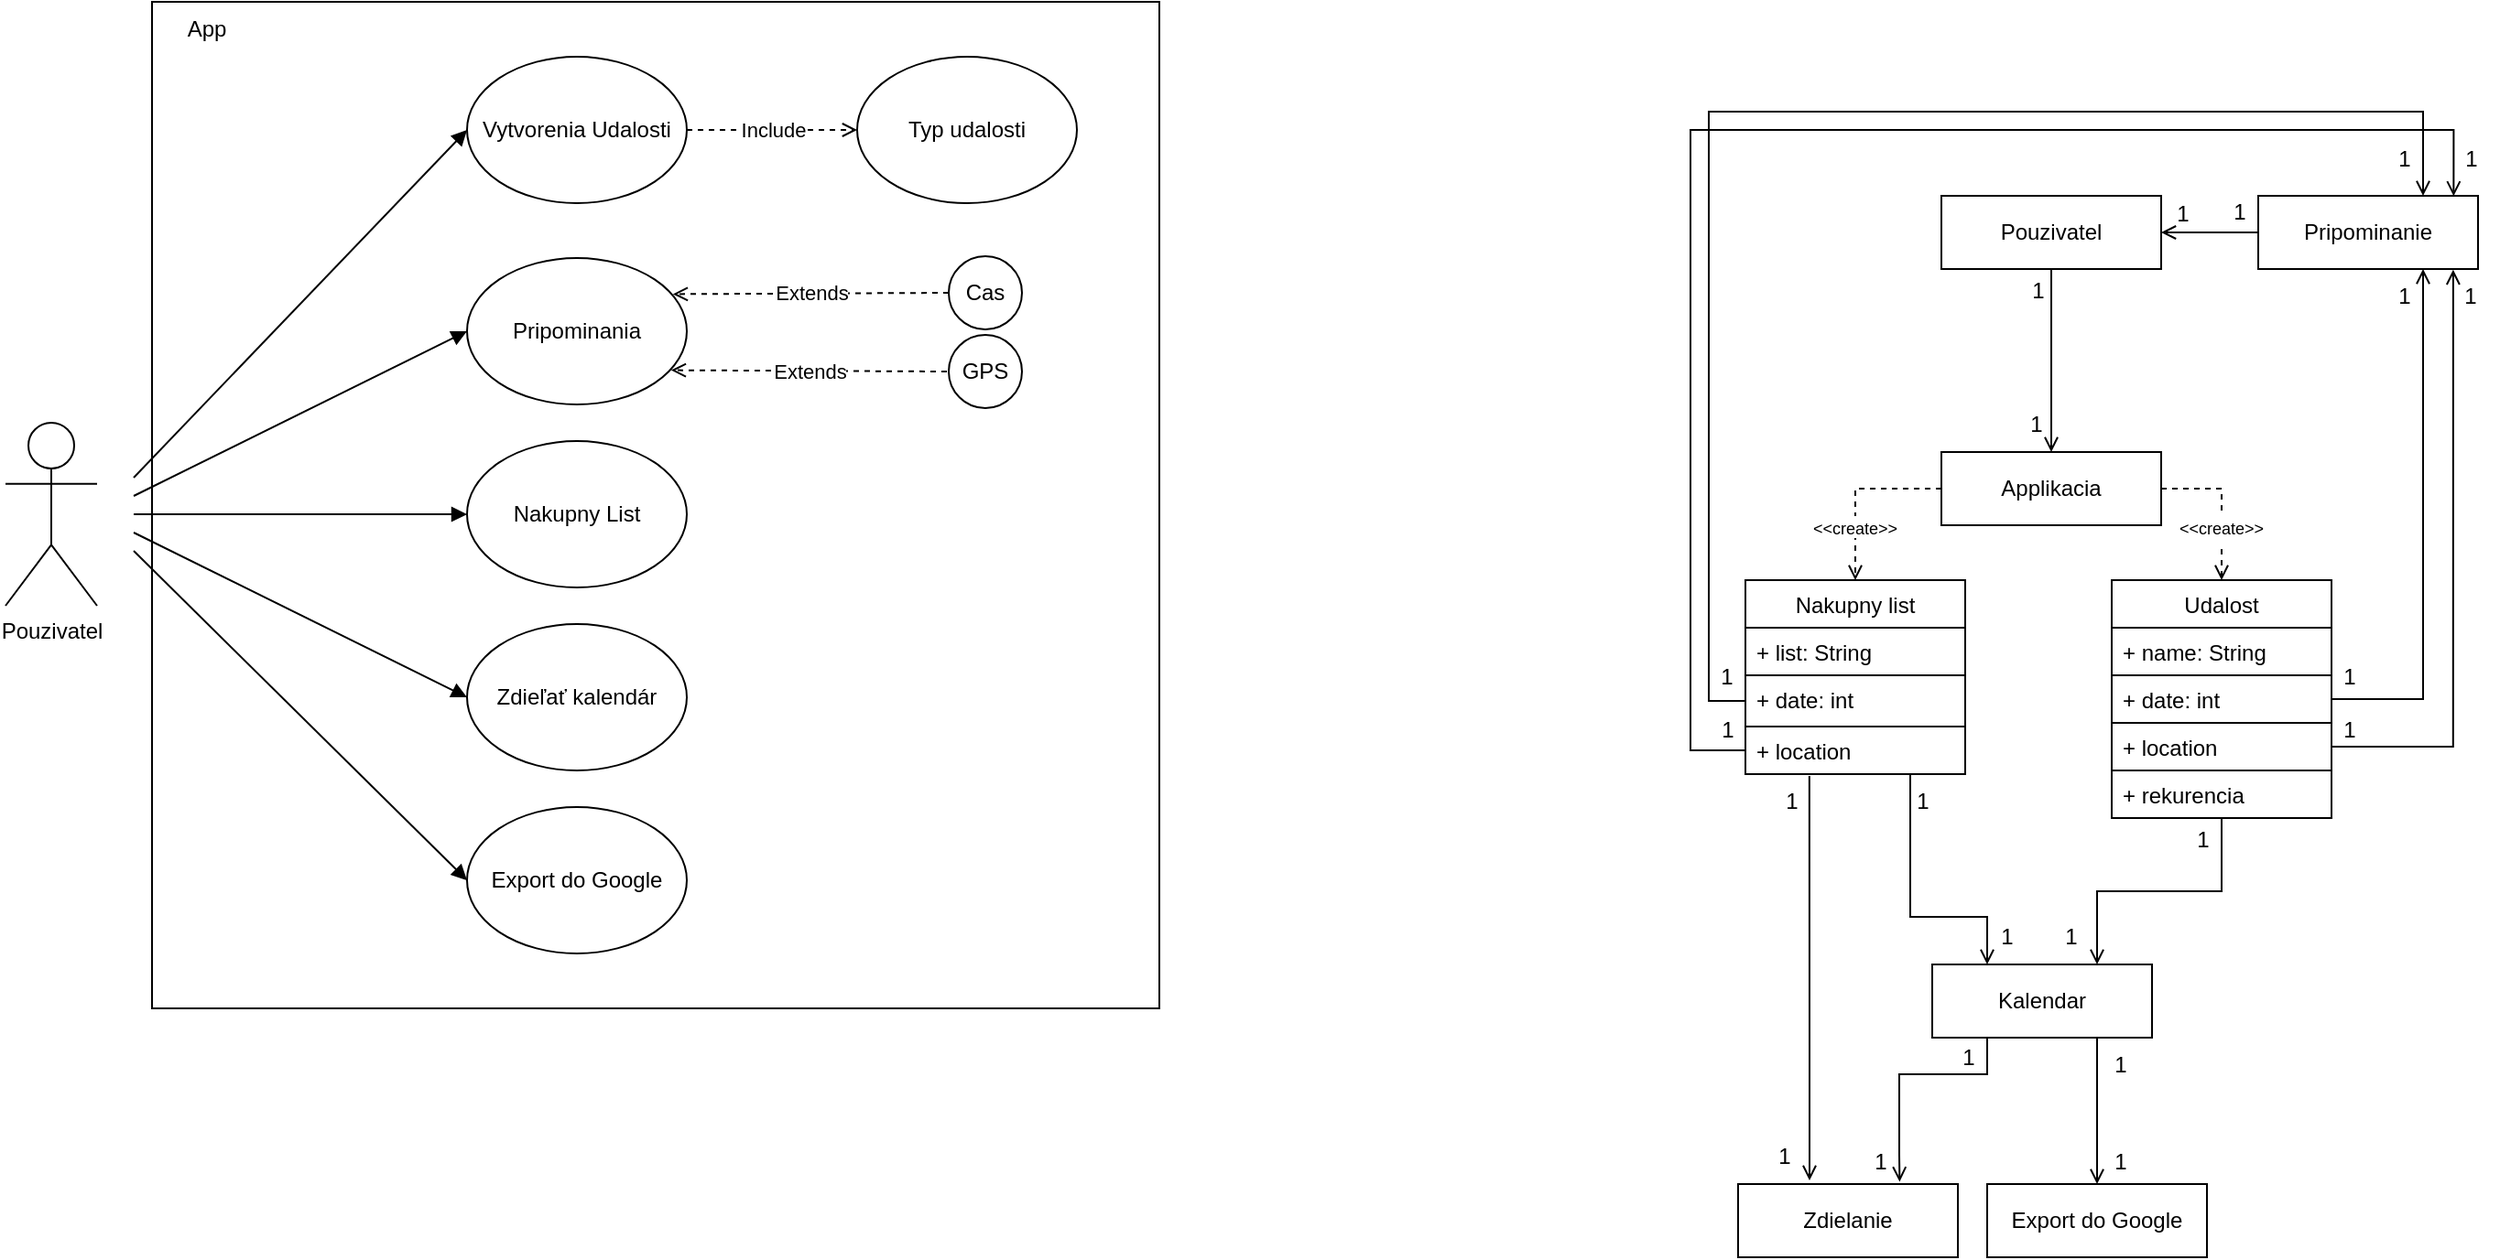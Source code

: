 <mxfile version="20.5.3" type="github">
  <diagram id="YsQUChMxit_Z1SeAfBHY" name="Page-1">
    <mxGraphModel dx="1298" dy="721" grid="1" gridSize="10" guides="1" tooltips="1" connect="1" arrows="1" fold="1" page="1" pageScale="1" pageWidth="850" pageHeight="1100" math="0" shadow="0">
      <root>
        <mxCell id="0" />
        <mxCell id="1" parent="0" />
        <mxCell id="miq3lb_JbVs2y22tPe6I-30" value="" style="whiteSpace=wrap;html=1;aspect=fixed;fillColor=none;" parent="1" vertex="1">
          <mxGeometry x="200" y="20" width="550" height="550" as="geometry" />
        </mxCell>
        <mxCell id="miq3lb_JbVs2y22tPe6I-1" value="Pouzivatel" style="shape=umlActor;verticalLabelPosition=bottom;verticalAlign=top;html=1;outlineConnect=0;" parent="1" vertex="1">
          <mxGeometry x="120" y="250" width="50" height="100" as="geometry" />
        </mxCell>
        <mxCell id="miq3lb_JbVs2y22tPe6I-6" value="Vytvorenia Udalosti" style="ellipse;whiteSpace=wrap;html=1;" parent="1" vertex="1">
          <mxGeometry x="372" y="50" width="120" height="80" as="geometry" />
        </mxCell>
        <mxCell id="miq3lb_JbVs2y22tPe6I-7" value="Nakupny List" style="ellipse;whiteSpace=wrap;html=1;" parent="1" vertex="1">
          <mxGeometry x="372" y="260" width="120" height="80" as="geometry" />
        </mxCell>
        <mxCell id="miq3lb_JbVs2y22tPe6I-8" value="Zdieľať kalendár" style="ellipse;whiteSpace=wrap;html=1;" parent="1" vertex="1">
          <mxGeometry x="372" y="360" width="120" height="80" as="geometry" />
        </mxCell>
        <mxCell id="miq3lb_JbVs2y22tPe6I-9" value="Export do Google" style="ellipse;whiteSpace=wrap;html=1;" parent="1" vertex="1">
          <mxGeometry x="372" y="460" width="120" height="80" as="geometry" />
        </mxCell>
        <mxCell id="miq3lb_JbVs2y22tPe6I-10" value="" style="endArrow=block;html=1;rounded=0;entryX=0;entryY=0.5;entryDx=0;entryDy=0;endFill=1;" parent="1" target="miq3lb_JbVs2y22tPe6I-6" edge="1">
          <mxGeometry width="50" height="50" relative="1" as="geometry">
            <mxPoint x="190" y="280" as="sourcePoint" />
            <mxPoint x="650" y="270" as="targetPoint" />
          </mxGeometry>
        </mxCell>
        <mxCell id="miq3lb_JbVs2y22tPe6I-11" value="" style="endArrow=block;html=1;rounded=0;entryX=0;entryY=0.5;entryDx=0;entryDy=0;endFill=1;" parent="1" target="miq3lb_JbVs2y22tPe6I-7" edge="1">
          <mxGeometry width="50" height="50" relative="1" as="geometry">
            <mxPoint x="190" y="300" as="sourcePoint" />
            <mxPoint x="650" y="290" as="targetPoint" />
          </mxGeometry>
        </mxCell>
        <mxCell id="miq3lb_JbVs2y22tPe6I-12" value="" style="endArrow=block;html=1;rounded=0;entryX=0;entryY=0.5;entryDx=0;entryDy=0;endFill=1;" parent="1" target="miq3lb_JbVs2y22tPe6I-8" edge="1">
          <mxGeometry width="50" height="50" relative="1" as="geometry">
            <mxPoint x="190" y="310" as="sourcePoint" />
            <mxPoint x="650" y="260" as="targetPoint" />
          </mxGeometry>
        </mxCell>
        <mxCell id="miq3lb_JbVs2y22tPe6I-13" value="" style="endArrow=block;html=1;rounded=0;entryX=0;entryY=0.5;entryDx=0;entryDy=0;endFill=1;" parent="1" target="miq3lb_JbVs2y22tPe6I-9" edge="1">
          <mxGeometry width="50" height="50" relative="1" as="geometry">
            <mxPoint x="190" y="320" as="sourcePoint" />
            <mxPoint x="650" y="260" as="targetPoint" />
          </mxGeometry>
        </mxCell>
        <mxCell id="miq3lb_JbVs2y22tPe6I-14" value="Typ udalosti" style="ellipse;whiteSpace=wrap;html=1;" parent="1" vertex="1">
          <mxGeometry x="585" y="50" width="120" height="80" as="geometry" />
        </mxCell>
        <mxCell id="miq3lb_JbVs2y22tPe6I-15" value="Include" style="endArrow=open;html=1;rounded=0;exitX=1;exitY=0.5;exitDx=0;exitDy=0;entryX=0;entryY=0.5;entryDx=0;entryDy=0;dashed=1;endFill=0;" parent="1" source="miq3lb_JbVs2y22tPe6I-6" target="miq3lb_JbVs2y22tPe6I-14" edge="1">
          <mxGeometry width="50" height="50" relative="1" as="geometry">
            <mxPoint x="512" y="310" as="sourcePoint" />
            <mxPoint x="582" y="90" as="targetPoint" />
          </mxGeometry>
        </mxCell>
        <mxCell id="miq3lb_JbVs2y22tPe6I-19" value="Pripominania" style="ellipse;whiteSpace=wrap;html=1;" parent="1" vertex="1">
          <mxGeometry x="372" y="160" width="120" height="80" as="geometry" />
        </mxCell>
        <mxCell id="miq3lb_JbVs2y22tPe6I-21" value="Cas" style="ellipse;whiteSpace=wrap;html=1;" parent="1" vertex="1">
          <mxGeometry x="635" y="159" width="40" height="40" as="geometry" />
        </mxCell>
        <mxCell id="miq3lb_JbVs2y22tPe6I-22" value="GPS" style="ellipse;whiteSpace=wrap;html=1;" parent="1" vertex="1">
          <mxGeometry x="635" y="202" width="40" height="40" as="geometry" />
        </mxCell>
        <mxCell id="miq3lb_JbVs2y22tPe6I-23" value="Extends" style="endArrow=open;html=1;rounded=0;dashed=1;exitX=0;exitY=0.5;exitDx=0;exitDy=0;entryX=1;entryY=0;entryDx=0;entryDy=0;endFill=0;" parent="1" source="miq3lb_JbVs2y22tPe6I-21" edge="1">
          <mxGeometry width="50" height="50" relative="1" as="geometry">
            <mxPoint x="532" y="288" as="sourcePoint" />
            <mxPoint x="484.426" y="179.716" as="targetPoint" />
          </mxGeometry>
        </mxCell>
        <mxCell id="miq3lb_JbVs2y22tPe6I-24" value="Extends" style="endArrow=open;html=1;rounded=0;dashed=1;exitX=0;exitY=0.5;exitDx=0;exitDy=0;entryX=1;entryY=1;entryDx=0;entryDy=0;endFill=0;" parent="1" edge="1">
          <mxGeometry width="50" height="50" relative="1" as="geometry">
            <mxPoint x="634" y="222" as="sourcePoint" />
            <mxPoint x="483.426" y="221.284" as="targetPoint" />
          </mxGeometry>
        </mxCell>
        <mxCell id="miq3lb_JbVs2y22tPe6I-25" value="" style="endArrow=block;html=1;rounded=0;entryX=0;entryY=0.5;entryDx=0;entryDy=0;endFill=1;" parent="1" target="miq3lb_JbVs2y22tPe6I-19" edge="1">
          <mxGeometry width="50" height="50" relative="1" as="geometry">
            <mxPoint x="190" y="290" as="sourcePoint" />
            <mxPoint x="650" y="270" as="targetPoint" />
          </mxGeometry>
        </mxCell>
        <mxCell id="miq3lb_JbVs2y22tPe6I-32" value="App" style="text;html=1;strokeColor=none;fillColor=none;align=center;verticalAlign=middle;whiteSpace=wrap;rounded=0;" parent="1" vertex="1">
          <mxGeometry x="200" y="20" width="60" height="30" as="geometry" />
        </mxCell>
        <mxCell id="MyNdoix9Lj1j6Ry4IMGY-1" value="Pouzivatel" style="rounded=0;whiteSpace=wrap;html=1;" parent="1" vertex="1">
          <mxGeometry x="1177" y="126" width="120" height="40" as="geometry" />
        </mxCell>
        <mxCell id="MyNdoix9Lj1j6Ry4IMGY-43" style="edgeStyle=orthogonalEdgeStyle;rounded=0;orthogonalLoop=1;jettySize=auto;html=1;exitX=1;exitY=0.5;exitDx=0;exitDy=0;entryX=0.5;entryY=0;entryDx=0;entryDy=0;endArrow=open;endFill=0;dashed=1;" parent="1" source="MyNdoix9Lj1j6Ry4IMGY-2" target="MyNdoix9Lj1j6Ry4IMGY-4" edge="1">
          <mxGeometry relative="1" as="geometry" />
        </mxCell>
        <mxCell id="MyNdoix9Lj1j6Ry4IMGY-45" style="edgeStyle=orthogonalEdgeStyle;rounded=0;orthogonalLoop=1;jettySize=auto;html=1;exitX=0;exitY=0.5;exitDx=0;exitDy=0;entryX=0.5;entryY=0;entryDx=0;entryDy=0;endArrow=open;endFill=0;dashed=1;" parent="1" source="MyNdoix9Lj1j6Ry4IMGY-2" target="MyNdoix9Lj1j6Ry4IMGY-10" edge="1">
          <mxGeometry relative="1" as="geometry">
            <Array as="points">
              <mxPoint x="1130" y="286" />
            </Array>
          </mxGeometry>
        </mxCell>
        <mxCell id="MyNdoix9Lj1j6Ry4IMGY-2" value="Applikacia" style="rounded=0;whiteSpace=wrap;html=1;" parent="1" vertex="1">
          <mxGeometry x="1177" y="266" width="120" height="40" as="geometry" />
        </mxCell>
        <mxCell id="MyNdoix9Lj1j6Ry4IMGY-3" value="" style="endArrow=open;html=1;rounded=0;exitX=0.5;exitY=1;exitDx=0;exitDy=0;entryX=0.5;entryY=0;entryDx=0;entryDy=0;endFill=0;" parent="1" source="MyNdoix9Lj1j6Ry4IMGY-1" target="MyNdoix9Lj1j6Ry4IMGY-2" edge="1">
          <mxGeometry width="50" height="50" relative="1" as="geometry">
            <mxPoint x="1727" y="296" as="sourcePoint" />
            <mxPoint x="1777" y="246" as="targetPoint" />
          </mxGeometry>
        </mxCell>
        <mxCell id="MyNdoix9Lj1j6Ry4IMGY-47" style="edgeStyle=orthogonalEdgeStyle;rounded=0;orthogonalLoop=1;jettySize=auto;html=1;entryX=0.75;entryY=0;entryDx=0;entryDy=0;endArrow=open;endFill=0;" parent="1" source="MyNdoix9Lj1j6Ry4IMGY-4" target="MyNdoix9Lj1j6Ry4IMGY-19" edge="1">
          <mxGeometry relative="1" as="geometry" />
        </mxCell>
        <mxCell id="MyNdoix9Lj1j6Ry4IMGY-4" value="Udalost" style="swimlane;fontStyle=0;childLayout=stackLayout;horizontal=1;startSize=26;fillColor=none;horizontalStack=0;resizeParent=1;resizeParentMax=0;resizeLast=0;collapsible=1;marginBottom=0;strokeColor=default;" parent="1" vertex="1">
          <mxGeometry x="1270" y="336" width="120" height="130" as="geometry" />
        </mxCell>
        <mxCell id="MyNdoix9Lj1j6Ry4IMGY-5" value="+ name: String" style="text;strokeColor=default;fillColor=none;align=left;verticalAlign=top;spacingLeft=4;spacingRight=4;overflow=hidden;rotatable=0;points=[[0,0.5],[1,0.5]];portConstraint=eastwest;" parent="MyNdoix9Lj1j6Ry4IMGY-4" vertex="1">
          <mxGeometry y="26" width="120" height="26" as="geometry" />
        </mxCell>
        <mxCell id="MyNdoix9Lj1j6Ry4IMGY-6" value="+ date: int" style="text;strokeColor=default;fillColor=none;align=left;verticalAlign=top;spacingLeft=4;spacingRight=4;overflow=hidden;rotatable=0;points=[[0,0.5],[1,0.5]];portConstraint=eastwest;" parent="MyNdoix9Lj1j6Ry4IMGY-4" vertex="1">
          <mxGeometry y="52" width="120" height="26" as="geometry" />
        </mxCell>
        <mxCell id="MyNdoix9Lj1j6Ry4IMGY-9" value="+ location" style="text;strokeColor=default;fillColor=none;align=left;verticalAlign=top;spacingLeft=4;spacingRight=4;overflow=hidden;rotatable=0;points=[[0,0.5],[1,0.5]];portConstraint=eastwest;" parent="MyNdoix9Lj1j6Ry4IMGY-4" vertex="1">
          <mxGeometry y="78" width="120" height="26" as="geometry" />
        </mxCell>
        <mxCell id="MyNdoix9Lj1j6Ry4IMGY-7" value="+ rekurencia" style="text;strokeColor=none;fillColor=none;align=left;verticalAlign=top;spacingLeft=4;spacingRight=4;overflow=hidden;rotatable=0;points=[[0,0.5],[1,0.5]];portConstraint=eastwest;" parent="MyNdoix9Lj1j6Ry4IMGY-4" vertex="1">
          <mxGeometry y="104" width="120" height="26" as="geometry" />
        </mxCell>
        <mxCell id="MyNdoix9Lj1j6Ry4IMGY-56" style="edgeStyle=orthogonalEdgeStyle;rounded=0;orthogonalLoop=1;jettySize=auto;html=1;entryX=0.25;entryY=0;entryDx=0;entryDy=0;endArrow=open;endFill=0;" parent="1" source="MyNdoix9Lj1j6Ry4IMGY-10" target="MyNdoix9Lj1j6Ry4IMGY-19" edge="1">
          <mxGeometry relative="1" as="geometry">
            <Array as="points">
              <mxPoint x="1160" y="520" />
              <mxPoint x="1202" y="520" />
            </Array>
          </mxGeometry>
        </mxCell>
        <mxCell id="MyNdoix9Lj1j6Ry4IMGY-10" value="Nakupny list" style="swimlane;fontStyle=0;childLayout=stackLayout;horizontal=1;startSize=26;fillColor=none;horizontalStack=0;resizeParent=1;resizeParentMax=0;resizeLast=0;collapsible=1;marginBottom=0;" parent="1" vertex="1">
          <mxGeometry x="1070" y="336" width="120" height="106" as="geometry" />
        </mxCell>
        <mxCell id="MyNdoix9Lj1j6Ry4IMGY-11" value="+ list: String" style="text;strokeColor=default;fillColor=none;align=left;verticalAlign=top;spacingLeft=4;spacingRight=4;overflow=hidden;rotatable=0;points=[[0,0.5],[1,0.5]];portConstraint=eastwest;" parent="MyNdoix9Lj1j6Ry4IMGY-10" vertex="1">
          <mxGeometry y="26" width="120" height="26" as="geometry" />
        </mxCell>
        <mxCell id="MyNdoix9Lj1j6Ry4IMGY-16" value="+ date: int" style="text;strokeColor=default;fillColor=none;align=left;verticalAlign=top;spacingLeft=4;spacingRight=4;overflow=hidden;rotatable=0;points=[[0,0.5],[1,0.5]];portConstraint=eastwest;" parent="MyNdoix9Lj1j6Ry4IMGY-10" vertex="1">
          <mxGeometry y="52" width="120" height="28" as="geometry" />
        </mxCell>
        <mxCell id="R9YVL-aRBJydLFo3T3YR-18" value="+ location" style="text;strokeColor=default;fillColor=none;align=left;verticalAlign=top;spacingLeft=4;spacingRight=4;overflow=hidden;rotatable=0;points=[[0,0.5],[1,0.5]];portConstraint=eastwest;" vertex="1" parent="MyNdoix9Lj1j6Ry4IMGY-10">
          <mxGeometry y="80" width="120" height="26" as="geometry" />
        </mxCell>
        <mxCell id="MyNdoix9Lj1j6Ry4IMGY-18" value="Zdielanie" style="rounded=0;whiteSpace=wrap;html=1;" parent="1" vertex="1">
          <mxGeometry x="1066" y="666" width="120" height="40" as="geometry" />
        </mxCell>
        <mxCell id="MyNdoix9Lj1j6Ry4IMGY-30" style="edgeStyle=orthogonalEdgeStyle;rounded=0;orthogonalLoop=1;jettySize=auto;html=1;exitX=0.25;exitY=1;exitDx=0;exitDy=0;endArrow=open;endFill=0;entryX=0.735;entryY=-0.032;entryDx=0;entryDy=0;entryPerimeter=0;" parent="1" source="MyNdoix9Lj1j6Ry4IMGY-19" target="MyNdoix9Lj1j6Ry4IMGY-18" edge="1">
          <mxGeometry relative="1" as="geometry">
            <Array as="points">
              <mxPoint x="1202" y="606" />
              <mxPoint x="1154" y="606" />
              <mxPoint x="1154" y="650" />
            </Array>
            <mxPoint x="1130" y="666" as="targetPoint" />
          </mxGeometry>
        </mxCell>
        <mxCell id="R9YVL-aRBJydLFo3T3YR-17" style="edgeStyle=orthogonalEdgeStyle;rounded=0;orthogonalLoop=1;jettySize=auto;html=1;exitX=0.75;exitY=1;exitDx=0;exitDy=0;entryX=0.5;entryY=0;entryDx=0;entryDy=0;endArrow=open;endFill=0;" edge="1" parent="1" source="MyNdoix9Lj1j6Ry4IMGY-19" target="MyNdoix9Lj1j6Ry4IMGY-29">
          <mxGeometry relative="1" as="geometry" />
        </mxCell>
        <mxCell id="MyNdoix9Lj1j6Ry4IMGY-19" value="Kalendar" style="rounded=0;whiteSpace=wrap;html=1;" parent="1" vertex="1">
          <mxGeometry x="1172" y="546" width="120" height="40" as="geometry" />
        </mxCell>
        <mxCell id="MyNdoix9Lj1j6Ry4IMGY-29" value="Export do Google" style="rounded=0;whiteSpace=wrap;html=1;" parent="1" vertex="1">
          <mxGeometry x="1202" y="666" width="120" height="40" as="geometry" />
        </mxCell>
        <mxCell id="MyNdoix9Lj1j6Ry4IMGY-53" style="edgeStyle=orthogonalEdgeStyle;rounded=0;orthogonalLoop=1;jettySize=auto;html=1;entryX=1;entryY=0.5;entryDx=0;entryDy=0;endArrow=open;endFill=0;" parent="1" source="MyNdoix9Lj1j6Ry4IMGY-34" target="MyNdoix9Lj1j6Ry4IMGY-1" edge="1">
          <mxGeometry relative="1" as="geometry" />
        </mxCell>
        <mxCell id="MyNdoix9Lj1j6Ry4IMGY-34" value="Pripominanie" style="rounded=0;whiteSpace=wrap;html=1;" parent="1" vertex="1">
          <mxGeometry x="1350" y="126" width="120" height="40" as="geometry" />
        </mxCell>
        <mxCell id="MyNdoix9Lj1j6Ry4IMGY-48" style="edgeStyle=orthogonalEdgeStyle;rounded=0;orthogonalLoop=1;jettySize=auto;html=1;exitX=0;exitY=0.5;exitDx=0;exitDy=0;entryX=0.75;entryY=0;entryDx=0;entryDy=0;endArrow=open;endFill=0;" parent="1" source="MyNdoix9Lj1j6Ry4IMGY-16" target="MyNdoix9Lj1j6Ry4IMGY-34" edge="1">
          <mxGeometry relative="1" as="geometry">
            <Array as="points">
              <mxPoint x="1050" y="402" />
              <mxPoint x="1050" y="80" />
              <mxPoint x="1440" y="80" />
            </Array>
          </mxGeometry>
        </mxCell>
        <mxCell id="MyNdoix9Lj1j6Ry4IMGY-52" style="edgeStyle=orthogonalEdgeStyle;rounded=0;orthogonalLoop=1;jettySize=auto;html=1;exitX=1;exitY=0.5;exitDx=0;exitDy=0;entryX=0.75;entryY=1;entryDx=0;entryDy=0;endArrow=open;endFill=0;" parent="1" source="MyNdoix9Lj1j6Ry4IMGY-6" target="MyNdoix9Lj1j6Ry4IMGY-34" edge="1">
          <mxGeometry relative="1" as="geometry" />
        </mxCell>
        <mxCell id="MyNdoix9Lj1j6Ry4IMGY-57" value="1" style="text;html=1;strokeColor=none;fillColor=none;align=center;verticalAlign=middle;whiteSpace=wrap;rounded=0;" parent="1" vertex="1">
          <mxGeometry x="1220" y="163" width="20" height="30" as="geometry" />
        </mxCell>
        <mxCell id="MyNdoix9Lj1j6Ry4IMGY-58" value="1" style="text;html=1;strokeColor=none;fillColor=none;align=center;verticalAlign=middle;whiteSpace=wrap;rounded=0;" parent="1" vertex="1">
          <mxGeometry x="1219" y="236" width="20" height="30" as="geometry" />
        </mxCell>
        <mxCell id="MyNdoix9Lj1j6Ry4IMGY-60" value="&lt;font style=&quot;font-size: 9px;&quot;&gt;&amp;lt;&amp;lt;create&amp;gt;&amp;gt;&lt;/font&gt;" style="text;html=1;align=center;verticalAlign=middle;whiteSpace=wrap;rounded=0;fillColor=default;" parent="1" vertex="1">
          <mxGeometry x="1101" y="301" width="58" height="12" as="geometry" />
        </mxCell>
        <mxCell id="MyNdoix9Lj1j6Ry4IMGY-63" value="&lt;font style=&quot;font-size: 9px;&quot;&gt;&amp;lt;&amp;lt;create&amp;gt;&amp;gt;&lt;/font&gt;" style="text;html=1;strokeColor=none;fillColor=default;align=center;verticalAlign=middle;whiteSpace=wrap;rounded=0;" parent="1" vertex="1">
          <mxGeometry x="1300" y="298" width="60" height="18" as="geometry" />
        </mxCell>
        <mxCell id="MyNdoix9Lj1j6Ry4IMGY-64" value="1" style="text;html=1;strokeColor=none;fillColor=none;align=center;verticalAlign=middle;whiteSpace=wrap;rounded=0;" parent="1" vertex="1">
          <mxGeometry x="1265" y="586" width="20" height="30" as="geometry" />
        </mxCell>
        <mxCell id="MyNdoix9Lj1j6Ry4IMGY-65" value="1" style="text;html=1;strokeColor=none;fillColor=none;align=center;verticalAlign=middle;whiteSpace=wrap;rounded=0;" parent="1" vertex="1">
          <mxGeometry x="1265" y="640" width="20" height="28" as="geometry" />
        </mxCell>
        <mxCell id="MyNdoix9Lj1j6Ry4IMGY-66" value="1" style="text;html=1;strokeColor=none;fillColor=none;align=center;verticalAlign=middle;whiteSpace=wrap;rounded=0;" parent="1" vertex="1">
          <mxGeometry x="1134" y="639" width="20" height="30" as="geometry" />
        </mxCell>
        <mxCell id="MyNdoix9Lj1j6Ry4IMGY-67" value="1" style="text;html=1;strokeColor=none;fillColor=none;align=center;verticalAlign=middle;whiteSpace=wrap;rounded=0;" parent="1" vertex="1">
          <mxGeometry x="1182" y="582" width="20" height="30" as="geometry" />
        </mxCell>
        <mxCell id="MyNdoix9Lj1j6Ry4IMGY-71" value="1" style="text;html=1;strokeColor=none;fillColor=none;align=center;verticalAlign=middle;whiteSpace=wrap;rounded=0;" parent="1" vertex="1">
          <mxGeometry x="1157" y="442" width="20" height="30" as="geometry" />
        </mxCell>
        <mxCell id="MyNdoix9Lj1j6Ry4IMGY-72" value="1" style="text;html=1;strokeColor=none;fillColor=none;align=center;verticalAlign=middle;whiteSpace=wrap;rounded=0;" parent="1" vertex="1">
          <mxGeometry x="1203" y="516" width="20" height="30" as="geometry" />
        </mxCell>
        <mxCell id="MyNdoix9Lj1j6Ry4IMGY-73" value="1" style="text;html=1;strokeColor=none;fillColor=none;align=center;verticalAlign=middle;whiteSpace=wrap;rounded=0;" parent="1" vertex="1">
          <mxGeometry x="1238" y="525" width="20" height="12" as="geometry" />
        </mxCell>
        <mxCell id="MyNdoix9Lj1j6Ry4IMGY-74" value="1" style="text;html=1;strokeColor=none;fillColor=none;align=center;verticalAlign=middle;whiteSpace=wrap;rounded=0;" parent="1" vertex="1">
          <mxGeometry x="1310" y="463" width="20" height="30" as="geometry" />
        </mxCell>
        <mxCell id="MyNdoix9Lj1j6Ry4IMGY-75" value="1" style="text;html=1;strokeColor=none;fillColor=none;align=center;verticalAlign=middle;whiteSpace=wrap;rounded=0;" parent="1" vertex="1">
          <mxGeometry x="1390" y="374" width="20" height="30" as="geometry" />
        </mxCell>
        <mxCell id="MyNdoix9Lj1j6Ry4IMGY-76" value="1" style="text;html=1;strokeColor=none;fillColor=none;align=center;verticalAlign=middle;whiteSpace=wrap;rounded=0;" parent="1" vertex="1">
          <mxGeometry x="1050" y="374" width="20" height="30" as="geometry" />
        </mxCell>
        <mxCell id="MyNdoix9Lj1j6Ry4IMGY-77" value="1" style="text;html=1;strokeColor=none;fillColor=none;align=center;verticalAlign=middle;whiteSpace=wrap;rounded=0;" parent="1" vertex="1">
          <mxGeometry x="1420" y="166" width="20" height="30" as="geometry" />
        </mxCell>
        <mxCell id="MyNdoix9Lj1j6Ry4IMGY-78" value="1" style="text;html=1;strokeColor=none;fillColor=none;align=center;verticalAlign=middle;whiteSpace=wrap;rounded=0;" parent="1" vertex="1">
          <mxGeometry x="1420" y="91" width="20" height="30" as="geometry" />
        </mxCell>
        <mxCell id="MyNdoix9Lj1j6Ry4IMGY-79" value="1" style="text;html=1;strokeColor=none;fillColor=none;align=center;verticalAlign=middle;whiteSpace=wrap;rounded=0;" parent="1" vertex="1">
          <mxGeometry x="1330" y="120" width="20" height="30" as="geometry" />
        </mxCell>
        <mxCell id="MyNdoix9Lj1j6Ry4IMGY-80" value="1" style="text;html=1;strokeColor=none;fillColor=none;align=center;verticalAlign=middle;whiteSpace=wrap;rounded=0;" parent="1" vertex="1">
          <mxGeometry x="1299" y="121" width="20" height="30" as="geometry" />
        </mxCell>
        <mxCell id="R9YVL-aRBJydLFo3T3YR-1" value="" style="endArrow=open;html=1;rounded=0;endFill=0;exitX=0.291;exitY=1.038;exitDx=0;exitDy=0;exitPerimeter=0;" edge="1" parent="1" source="R9YVL-aRBJydLFo3T3YR-18">
          <mxGeometry width="50" height="50" relative="1" as="geometry">
            <mxPoint x="1105" y="450" as="sourcePoint" />
            <mxPoint x="1105" y="664" as="targetPoint" />
            <Array as="points">
              <mxPoint x="1105" y="590" />
            </Array>
          </mxGeometry>
        </mxCell>
        <mxCell id="R9YVL-aRBJydLFo3T3YR-3" value="1" style="text;html=1;align=center;verticalAlign=middle;resizable=0;points=[];autosize=1;strokeColor=none;fillColor=none;" vertex="1" parent="1">
          <mxGeometry x="1080" y="442" width="30" height="30" as="geometry" />
        </mxCell>
        <mxCell id="R9YVL-aRBJydLFo3T3YR-5" value="1" style="text;html=1;align=center;verticalAlign=middle;resizable=0;points=[];autosize=1;strokeColor=none;fillColor=none;" vertex="1" parent="1">
          <mxGeometry x="1076" y="636" width="30" height="30" as="geometry" />
        </mxCell>
        <mxCell id="R9YVL-aRBJydLFo3T3YR-14" style="edgeStyle=orthogonalEdgeStyle;rounded=0;orthogonalLoop=1;jettySize=auto;html=1;exitX=1;exitY=0.5;exitDx=0;exitDy=0;entryX=0.887;entryY=1.01;entryDx=0;entryDy=0;entryPerimeter=0;endArrow=open;endFill=0;" edge="1" parent="1" source="MyNdoix9Lj1j6Ry4IMGY-9" target="MyNdoix9Lj1j6Ry4IMGY-34">
          <mxGeometry relative="1" as="geometry" />
        </mxCell>
        <mxCell id="R9YVL-aRBJydLFo3T3YR-15" value="1" style="text;html=1;strokeColor=none;fillColor=none;align=center;verticalAlign=middle;whiteSpace=wrap;rounded=0;" vertex="1" parent="1">
          <mxGeometry x="1456" y="166" width="20" height="30" as="geometry" />
        </mxCell>
        <mxCell id="R9YVL-aRBJydLFo3T3YR-16" value="1" style="text;html=1;strokeColor=none;fillColor=none;align=center;verticalAlign=middle;whiteSpace=wrap;rounded=0;" vertex="1" parent="1">
          <mxGeometry x="1390" y="403" width="20" height="30" as="geometry" />
        </mxCell>
        <mxCell id="R9YVL-aRBJydLFo3T3YR-19" style="edgeStyle=orthogonalEdgeStyle;rounded=0;orthogonalLoop=1;jettySize=auto;html=1;exitX=0;exitY=0.5;exitDx=0;exitDy=0;entryX=0.889;entryY=0.004;entryDx=0;entryDy=0;entryPerimeter=0;endArrow=open;endFill=0;" edge="1" parent="1" source="R9YVL-aRBJydLFo3T3YR-18" target="MyNdoix9Lj1j6Ry4IMGY-34">
          <mxGeometry relative="1" as="geometry">
            <Array as="points">
              <mxPoint x="1040" y="429" />
              <mxPoint x="1040" y="90" />
              <mxPoint x="1457" y="90" />
            </Array>
          </mxGeometry>
        </mxCell>
        <mxCell id="R9YVL-aRBJydLFo3T3YR-20" value="1" style="text;html=1;align=center;verticalAlign=middle;resizable=0;points=[];autosize=1;strokeColor=none;fillColor=none;" vertex="1" parent="1">
          <mxGeometry x="1045" y="403" width="30" height="30" as="geometry" />
        </mxCell>
        <mxCell id="R9YVL-aRBJydLFo3T3YR-21" value="1" style="text;html=1;align=center;verticalAlign=middle;resizable=0;points=[];autosize=1;strokeColor=none;fillColor=none;" vertex="1" parent="1">
          <mxGeometry x="1451" y="91" width="30" height="30" as="geometry" />
        </mxCell>
      </root>
    </mxGraphModel>
  </diagram>
</mxfile>
